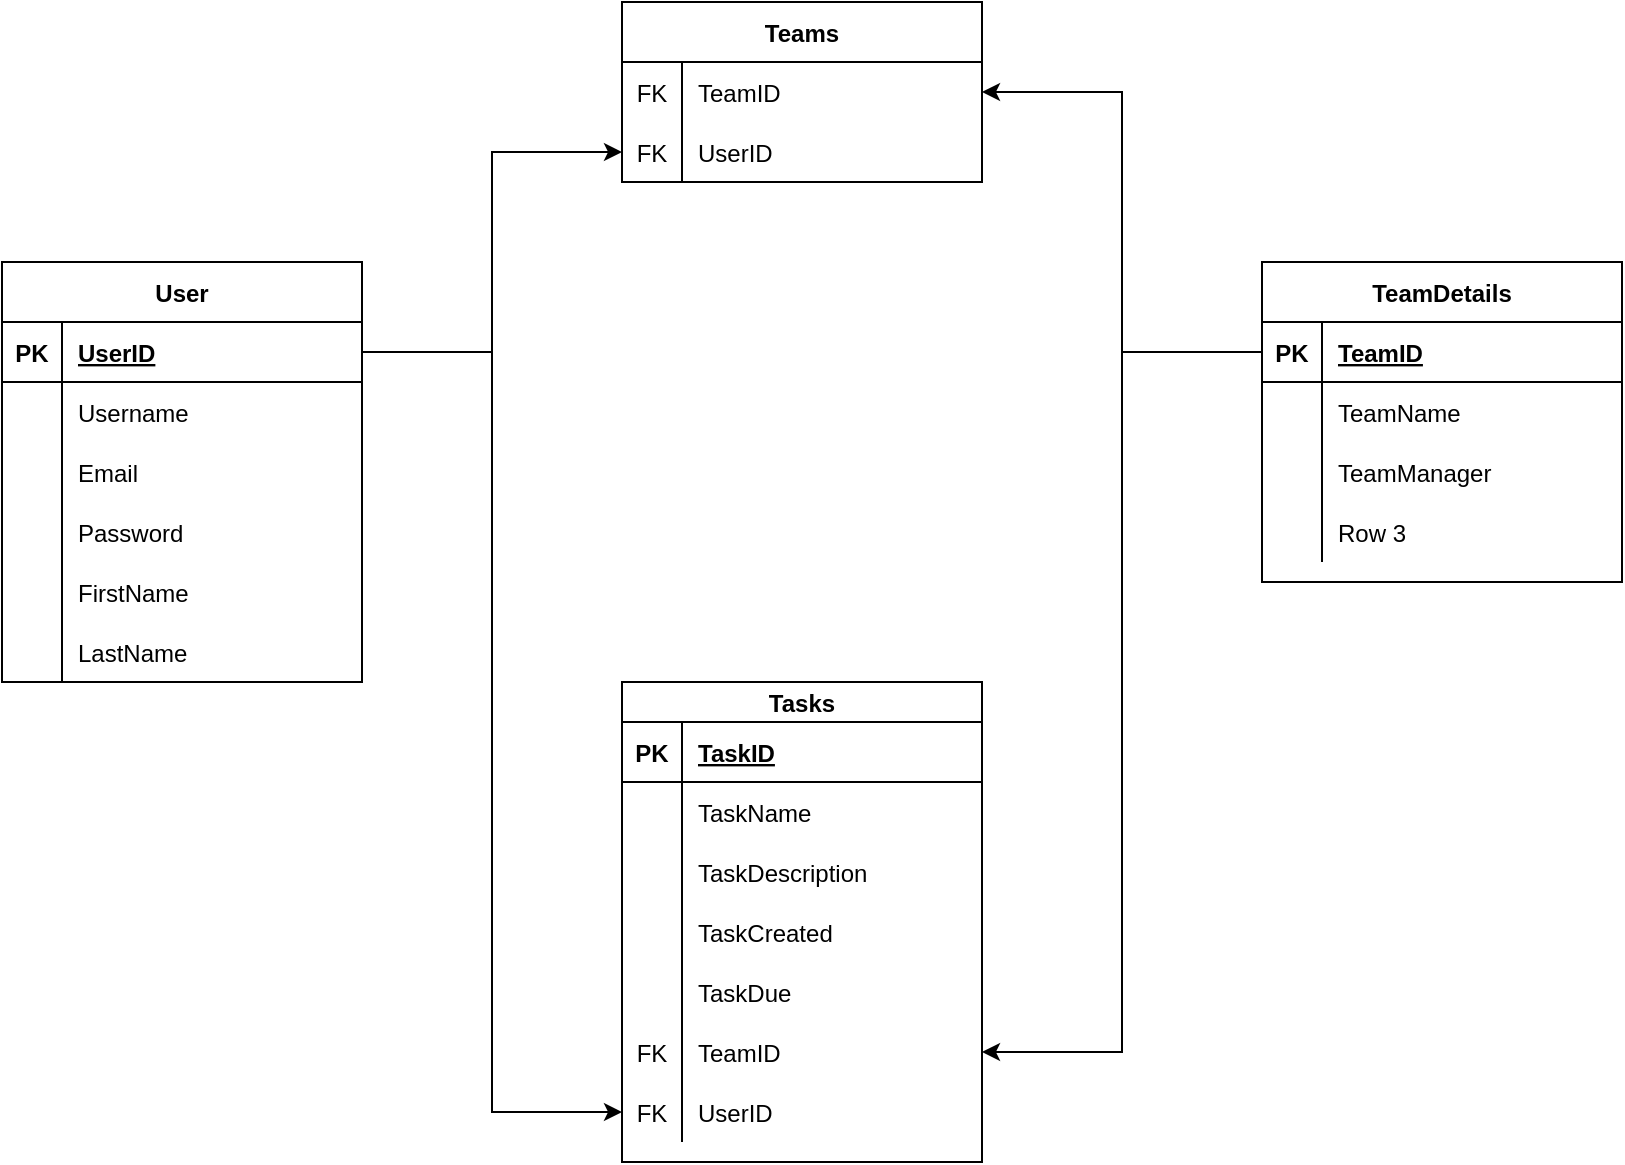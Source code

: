 <mxfile version="14.5.1" type="device"><diagram id="R2lEEEUBdFMjLlhIrx00" name="Page-1"><mxGraphModel dx="1162" dy="503" grid="1" gridSize="10" guides="1" tooltips="1" connect="1" arrows="1" fold="1" page="1" pageScale="1" pageWidth="3300" pageHeight="4681" math="0" shadow="0" extFonts="Permanent Marker^https://fonts.googleapis.com/css?family=Permanent+Marker"><root><mxCell id="0"/><mxCell id="1" parent="0"/><mxCell id="mRUK4n_OXtIDY_zhGgfZ-27" value="User" style="shape=table;startSize=30;container=1;collapsible=1;childLayout=tableLayout;fixedRows=1;rowLines=0;fontStyle=1;align=center;resizeLast=1;" parent="1" vertex="1"><mxGeometry x="10" y="160" width="180" height="210" as="geometry"/></mxCell><mxCell id="mRUK4n_OXtIDY_zhGgfZ-28" value="" style="shape=partialRectangle;collapsible=0;dropTarget=0;pointerEvents=0;fillColor=none;top=0;left=0;bottom=1;right=0;points=[[0,0.5],[1,0.5]];portConstraint=eastwest;" parent="mRUK4n_OXtIDY_zhGgfZ-27" vertex="1"><mxGeometry y="30" width="180" height="30" as="geometry"/></mxCell><mxCell id="mRUK4n_OXtIDY_zhGgfZ-29" value="PK" style="shape=partialRectangle;connectable=0;fillColor=none;top=0;left=0;bottom=0;right=0;fontStyle=1;overflow=hidden;" parent="mRUK4n_OXtIDY_zhGgfZ-28" vertex="1"><mxGeometry width="30" height="30" as="geometry"/></mxCell><mxCell id="mRUK4n_OXtIDY_zhGgfZ-30" value="UserID" style="shape=partialRectangle;connectable=0;fillColor=none;top=0;left=0;bottom=0;right=0;align=left;spacingLeft=6;fontStyle=5;overflow=hidden;" parent="mRUK4n_OXtIDY_zhGgfZ-28" vertex="1"><mxGeometry x="30" width="150" height="30" as="geometry"/></mxCell><mxCell id="mRUK4n_OXtIDY_zhGgfZ-31" value="" style="shape=partialRectangle;collapsible=0;dropTarget=0;pointerEvents=0;fillColor=none;top=0;left=0;bottom=0;right=0;points=[[0,0.5],[1,0.5]];portConstraint=eastwest;" parent="mRUK4n_OXtIDY_zhGgfZ-27" vertex="1"><mxGeometry y="60" width="180" height="30" as="geometry"/></mxCell><mxCell id="mRUK4n_OXtIDY_zhGgfZ-32" value="" style="shape=partialRectangle;connectable=0;fillColor=none;top=0;left=0;bottom=0;right=0;editable=1;overflow=hidden;" parent="mRUK4n_OXtIDY_zhGgfZ-31" vertex="1"><mxGeometry width="30" height="30" as="geometry"/></mxCell><mxCell id="mRUK4n_OXtIDY_zhGgfZ-33" value="Username" style="shape=partialRectangle;connectable=0;fillColor=none;top=0;left=0;bottom=0;right=0;align=left;spacingLeft=6;overflow=hidden;" parent="mRUK4n_OXtIDY_zhGgfZ-31" vertex="1"><mxGeometry x="30" width="150" height="30" as="geometry"/></mxCell><mxCell id="mRUK4n_OXtIDY_zhGgfZ-34" value="" style="shape=partialRectangle;collapsible=0;dropTarget=0;pointerEvents=0;fillColor=none;top=0;left=0;bottom=0;right=0;points=[[0,0.5],[1,0.5]];portConstraint=eastwest;" parent="mRUK4n_OXtIDY_zhGgfZ-27" vertex="1"><mxGeometry y="90" width="180" height="30" as="geometry"/></mxCell><mxCell id="mRUK4n_OXtIDY_zhGgfZ-35" value="" style="shape=partialRectangle;connectable=0;fillColor=none;top=0;left=0;bottom=0;right=0;editable=1;overflow=hidden;" parent="mRUK4n_OXtIDY_zhGgfZ-34" vertex="1"><mxGeometry width="30" height="30" as="geometry"/></mxCell><mxCell id="mRUK4n_OXtIDY_zhGgfZ-36" value="Email" style="shape=partialRectangle;connectable=0;fillColor=none;top=0;left=0;bottom=0;right=0;align=left;spacingLeft=6;overflow=hidden;" parent="mRUK4n_OXtIDY_zhGgfZ-34" vertex="1"><mxGeometry x="30" width="150" height="30" as="geometry"/></mxCell><mxCell id="mRUK4n_OXtIDY_zhGgfZ-37" value="" style="shape=partialRectangle;collapsible=0;dropTarget=0;pointerEvents=0;fillColor=none;top=0;left=0;bottom=0;right=0;points=[[0,0.5],[1,0.5]];portConstraint=eastwest;" parent="mRUK4n_OXtIDY_zhGgfZ-27" vertex="1"><mxGeometry y="120" width="180" height="30" as="geometry"/></mxCell><mxCell id="mRUK4n_OXtIDY_zhGgfZ-38" value="" style="shape=partialRectangle;connectable=0;fillColor=none;top=0;left=0;bottom=0;right=0;editable=1;overflow=hidden;" parent="mRUK4n_OXtIDY_zhGgfZ-37" vertex="1"><mxGeometry width="30" height="30" as="geometry"/></mxCell><mxCell id="mRUK4n_OXtIDY_zhGgfZ-39" value="Password" style="shape=partialRectangle;connectable=0;fillColor=none;top=0;left=0;bottom=0;right=0;align=left;spacingLeft=6;overflow=hidden;" parent="mRUK4n_OXtIDY_zhGgfZ-37" vertex="1"><mxGeometry x="30" width="150" height="30" as="geometry"/></mxCell><mxCell id="mRUK4n_OXtIDY_zhGgfZ-59" value="" style="shape=partialRectangle;collapsible=0;dropTarget=0;pointerEvents=0;fillColor=none;top=0;left=0;bottom=0;right=0;points=[[0,0.5],[1,0.5]];portConstraint=eastwest;" parent="mRUK4n_OXtIDY_zhGgfZ-27" vertex="1"><mxGeometry y="150" width="180" height="30" as="geometry"/></mxCell><mxCell id="mRUK4n_OXtIDY_zhGgfZ-60" value="" style="shape=partialRectangle;connectable=0;fillColor=none;top=0;left=0;bottom=0;right=0;editable=1;overflow=hidden;" parent="mRUK4n_OXtIDY_zhGgfZ-59" vertex="1"><mxGeometry width="30" height="30" as="geometry"/></mxCell><mxCell id="mRUK4n_OXtIDY_zhGgfZ-61" value="FirstName" style="shape=partialRectangle;connectable=0;fillColor=none;top=0;left=0;bottom=0;right=0;align=left;spacingLeft=6;overflow=hidden;" parent="mRUK4n_OXtIDY_zhGgfZ-59" vertex="1"><mxGeometry x="30" width="150" height="30" as="geometry"/></mxCell><mxCell id="mRUK4n_OXtIDY_zhGgfZ-62" value="" style="shape=partialRectangle;collapsible=0;dropTarget=0;pointerEvents=0;fillColor=none;top=0;left=0;bottom=0;right=0;points=[[0,0.5],[1,0.5]];portConstraint=eastwest;" parent="mRUK4n_OXtIDY_zhGgfZ-27" vertex="1"><mxGeometry y="180" width="180" height="30" as="geometry"/></mxCell><mxCell id="mRUK4n_OXtIDY_zhGgfZ-63" value="" style="shape=partialRectangle;connectable=0;fillColor=none;top=0;left=0;bottom=0;right=0;editable=1;overflow=hidden;" parent="mRUK4n_OXtIDY_zhGgfZ-62" vertex="1"><mxGeometry width="30" height="30" as="geometry"/></mxCell><mxCell id="mRUK4n_OXtIDY_zhGgfZ-64" value="LastName" style="shape=partialRectangle;connectable=0;fillColor=none;top=0;left=0;bottom=0;right=0;align=left;spacingLeft=6;overflow=hidden;" parent="mRUK4n_OXtIDY_zhGgfZ-62" vertex="1"><mxGeometry x="30" width="150" height="30" as="geometry"/></mxCell><mxCell id="mRUK4n_OXtIDY_zhGgfZ-65" value="Teams" style="shape=table;startSize=30;container=1;collapsible=1;childLayout=tableLayout;fixedRows=1;rowLines=0;fontStyle=1;align=center;resizeLast=1;" parent="1" vertex="1"><mxGeometry x="320" y="30" width="180" height="90" as="geometry"/></mxCell><mxCell id="mRUK4n_OXtIDY_zhGgfZ-69" value="" style="shape=partialRectangle;collapsible=0;dropTarget=0;pointerEvents=0;fillColor=none;top=0;left=0;bottom=0;right=0;points=[[0,0.5],[1,0.5]];portConstraint=eastwest;" parent="mRUK4n_OXtIDY_zhGgfZ-65" vertex="1"><mxGeometry y="30" width="180" height="30" as="geometry"/></mxCell><mxCell id="mRUK4n_OXtIDY_zhGgfZ-70" value="FK" style="shape=partialRectangle;connectable=0;fillColor=none;top=0;left=0;bottom=0;right=0;editable=1;overflow=hidden;" parent="mRUK4n_OXtIDY_zhGgfZ-69" vertex="1"><mxGeometry width="30" height="30" as="geometry"/></mxCell><mxCell id="mRUK4n_OXtIDY_zhGgfZ-71" value="TeamID" style="shape=partialRectangle;connectable=0;fillColor=none;top=0;left=0;bottom=0;right=0;align=left;spacingLeft=6;overflow=hidden;" parent="mRUK4n_OXtIDY_zhGgfZ-69" vertex="1"><mxGeometry x="30" width="150" height="30" as="geometry"/></mxCell><mxCell id="mRUK4n_OXtIDY_zhGgfZ-94" value="" style="shape=partialRectangle;collapsible=0;dropTarget=0;pointerEvents=0;fillColor=none;top=0;left=0;bottom=0;right=0;points=[[0,0.5],[1,0.5]];portConstraint=eastwest;" parent="mRUK4n_OXtIDY_zhGgfZ-65" vertex="1"><mxGeometry y="60" width="180" height="30" as="geometry"/></mxCell><mxCell id="mRUK4n_OXtIDY_zhGgfZ-95" value="FK" style="shape=partialRectangle;connectable=0;fillColor=none;top=0;left=0;bottom=0;right=0;editable=1;overflow=hidden;" parent="mRUK4n_OXtIDY_zhGgfZ-94" vertex="1"><mxGeometry width="30" height="30" as="geometry"/></mxCell><mxCell id="mRUK4n_OXtIDY_zhGgfZ-96" value="UserID" style="shape=partialRectangle;connectable=0;fillColor=none;top=0;left=0;bottom=0;right=0;align=left;spacingLeft=6;overflow=hidden;" parent="mRUK4n_OXtIDY_zhGgfZ-94" vertex="1"><mxGeometry x="30" width="150" height="30" as="geometry"/></mxCell><mxCell id="mRUK4n_OXtIDY_zhGgfZ-78" value="TeamDetails" style="shape=table;startSize=30;container=1;collapsible=1;childLayout=tableLayout;fixedRows=1;rowLines=0;fontStyle=1;align=center;resizeLast=1;" parent="1" vertex="1"><mxGeometry x="640" y="160" width="180" height="160" as="geometry"/></mxCell><mxCell id="mRUK4n_OXtIDY_zhGgfZ-79" value="" style="shape=partialRectangle;collapsible=0;dropTarget=0;pointerEvents=0;fillColor=none;top=0;left=0;bottom=1;right=0;points=[[0,0.5],[1,0.5]];portConstraint=eastwest;" parent="mRUK4n_OXtIDY_zhGgfZ-78" vertex="1"><mxGeometry y="30" width="180" height="30" as="geometry"/></mxCell><mxCell id="mRUK4n_OXtIDY_zhGgfZ-80" value="PK" style="shape=partialRectangle;connectable=0;fillColor=none;top=0;left=0;bottom=0;right=0;fontStyle=1;overflow=hidden;" parent="mRUK4n_OXtIDY_zhGgfZ-79" vertex="1"><mxGeometry width="30" height="30" as="geometry"/></mxCell><mxCell id="mRUK4n_OXtIDY_zhGgfZ-81" value="TeamID" style="shape=partialRectangle;connectable=0;fillColor=none;top=0;left=0;bottom=0;right=0;align=left;spacingLeft=6;fontStyle=5;overflow=hidden;" parent="mRUK4n_OXtIDY_zhGgfZ-79" vertex="1"><mxGeometry x="30" width="150" height="30" as="geometry"/></mxCell><mxCell id="mRUK4n_OXtIDY_zhGgfZ-82" value="" style="shape=partialRectangle;collapsible=0;dropTarget=0;pointerEvents=0;fillColor=none;top=0;left=0;bottom=0;right=0;points=[[0,0.5],[1,0.5]];portConstraint=eastwest;" parent="mRUK4n_OXtIDY_zhGgfZ-78" vertex="1"><mxGeometry y="60" width="180" height="30" as="geometry"/></mxCell><mxCell id="mRUK4n_OXtIDY_zhGgfZ-83" value="" style="shape=partialRectangle;connectable=0;fillColor=none;top=0;left=0;bottom=0;right=0;editable=1;overflow=hidden;" parent="mRUK4n_OXtIDY_zhGgfZ-82" vertex="1"><mxGeometry width="30" height="30" as="geometry"/></mxCell><mxCell id="mRUK4n_OXtIDY_zhGgfZ-84" value="TeamName" style="shape=partialRectangle;connectable=0;fillColor=none;top=0;left=0;bottom=0;right=0;align=left;spacingLeft=6;overflow=hidden;" parent="mRUK4n_OXtIDY_zhGgfZ-82" vertex="1"><mxGeometry x="30" width="150" height="30" as="geometry"/></mxCell><mxCell id="mRUK4n_OXtIDY_zhGgfZ-85" value="" style="shape=partialRectangle;collapsible=0;dropTarget=0;pointerEvents=0;fillColor=none;top=0;left=0;bottom=0;right=0;points=[[0,0.5],[1,0.5]];portConstraint=eastwest;" parent="mRUK4n_OXtIDY_zhGgfZ-78" vertex="1"><mxGeometry y="90" width="180" height="30" as="geometry"/></mxCell><mxCell id="mRUK4n_OXtIDY_zhGgfZ-86" value="" style="shape=partialRectangle;connectable=0;fillColor=none;top=0;left=0;bottom=0;right=0;editable=1;overflow=hidden;" parent="mRUK4n_OXtIDY_zhGgfZ-85" vertex="1"><mxGeometry width="30" height="30" as="geometry"/></mxCell><mxCell id="mRUK4n_OXtIDY_zhGgfZ-87" value="TeamManager" style="shape=partialRectangle;connectable=0;fillColor=none;top=0;left=0;bottom=0;right=0;align=left;spacingLeft=6;overflow=hidden;" parent="mRUK4n_OXtIDY_zhGgfZ-85" vertex="1"><mxGeometry x="30" width="150" height="30" as="geometry"/></mxCell><mxCell id="mRUK4n_OXtIDY_zhGgfZ-88" value="" style="shape=partialRectangle;collapsible=0;dropTarget=0;pointerEvents=0;fillColor=none;top=0;left=0;bottom=0;right=0;points=[[0,0.5],[1,0.5]];portConstraint=eastwest;" parent="mRUK4n_OXtIDY_zhGgfZ-78" vertex="1"><mxGeometry y="120" width="180" height="30" as="geometry"/></mxCell><mxCell id="mRUK4n_OXtIDY_zhGgfZ-89" value="" style="shape=partialRectangle;connectable=0;fillColor=none;top=0;left=0;bottom=0;right=0;editable=1;overflow=hidden;" parent="mRUK4n_OXtIDY_zhGgfZ-88" vertex="1"><mxGeometry width="30" height="30" as="geometry"/></mxCell><mxCell id="mRUK4n_OXtIDY_zhGgfZ-90" value="Row 3" style="shape=partialRectangle;connectable=0;fillColor=none;top=0;left=0;bottom=0;right=0;align=left;spacingLeft=6;overflow=hidden;" parent="mRUK4n_OXtIDY_zhGgfZ-88" vertex="1"><mxGeometry x="30" width="150" height="30" as="geometry"/></mxCell><mxCell id="mRUK4n_OXtIDY_zhGgfZ-98" value="Tasks" style="shape=table;startSize=20;container=1;collapsible=1;childLayout=tableLayout;fixedRows=1;rowLines=0;fontStyle=1;align=center;resizeLast=1;" parent="1" vertex="1"><mxGeometry x="320" y="370" width="180" height="240" as="geometry"/></mxCell><mxCell id="mRUK4n_OXtIDY_zhGgfZ-99" value="" style="shape=partialRectangle;collapsible=0;dropTarget=0;pointerEvents=0;fillColor=none;top=0;left=0;bottom=1;right=0;points=[[0,0.5],[1,0.5]];portConstraint=eastwest;" parent="mRUK4n_OXtIDY_zhGgfZ-98" vertex="1"><mxGeometry y="20" width="180" height="30" as="geometry"/></mxCell><mxCell id="mRUK4n_OXtIDY_zhGgfZ-100" value="PK" style="shape=partialRectangle;connectable=0;fillColor=none;top=0;left=0;bottom=0;right=0;fontStyle=1;overflow=hidden;" parent="mRUK4n_OXtIDY_zhGgfZ-99" vertex="1"><mxGeometry width="30" height="30" as="geometry"/></mxCell><mxCell id="mRUK4n_OXtIDY_zhGgfZ-101" value="TaskID" style="shape=partialRectangle;connectable=0;fillColor=none;top=0;left=0;bottom=0;right=0;align=left;spacingLeft=6;fontStyle=5;overflow=hidden;" parent="mRUK4n_OXtIDY_zhGgfZ-99" vertex="1"><mxGeometry x="30" width="150" height="30" as="geometry"/></mxCell><mxCell id="mRUK4n_OXtIDY_zhGgfZ-102" value="" style="shape=partialRectangle;collapsible=0;dropTarget=0;pointerEvents=0;fillColor=none;top=0;left=0;bottom=0;right=0;points=[[0,0.5],[1,0.5]];portConstraint=eastwest;" parent="mRUK4n_OXtIDY_zhGgfZ-98" vertex="1"><mxGeometry y="50" width="180" height="30" as="geometry"/></mxCell><mxCell id="mRUK4n_OXtIDY_zhGgfZ-103" value="" style="shape=partialRectangle;connectable=0;fillColor=none;top=0;left=0;bottom=0;right=0;editable=1;overflow=hidden;" parent="mRUK4n_OXtIDY_zhGgfZ-102" vertex="1"><mxGeometry width="30" height="30" as="geometry"/></mxCell><mxCell id="mRUK4n_OXtIDY_zhGgfZ-104" value="TaskName" style="shape=partialRectangle;connectable=0;fillColor=none;top=0;left=0;bottom=0;right=0;align=left;spacingLeft=6;overflow=hidden;" parent="mRUK4n_OXtIDY_zhGgfZ-102" vertex="1"><mxGeometry x="30" width="150" height="30" as="geometry"/></mxCell><mxCell id="mRUK4n_OXtIDY_zhGgfZ-105" value="" style="shape=partialRectangle;collapsible=0;dropTarget=0;pointerEvents=0;fillColor=none;top=0;left=0;bottom=0;right=0;points=[[0,0.5],[1,0.5]];portConstraint=eastwest;" parent="mRUK4n_OXtIDY_zhGgfZ-98" vertex="1"><mxGeometry y="80" width="180" height="30" as="geometry"/></mxCell><mxCell id="mRUK4n_OXtIDY_zhGgfZ-106" value="" style="shape=partialRectangle;connectable=0;fillColor=none;top=0;left=0;bottom=0;right=0;editable=1;overflow=hidden;" parent="mRUK4n_OXtIDY_zhGgfZ-105" vertex="1"><mxGeometry width="30" height="30" as="geometry"/></mxCell><mxCell id="mRUK4n_OXtIDY_zhGgfZ-107" value="TaskDescription" style="shape=partialRectangle;connectable=0;fillColor=none;top=0;left=0;bottom=0;right=0;align=left;spacingLeft=6;overflow=hidden;" parent="mRUK4n_OXtIDY_zhGgfZ-105" vertex="1"><mxGeometry x="30" width="150" height="30" as="geometry"/></mxCell><mxCell id="mRUK4n_OXtIDY_zhGgfZ-108" value="" style="shape=partialRectangle;collapsible=0;dropTarget=0;pointerEvents=0;fillColor=none;top=0;left=0;bottom=0;right=0;points=[[0,0.5],[1,0.5]];portConstraint=eastwest;" parent="mRUK4n_OXtIDY_zhGgfZ-98" vertex="1"><mxGeometry y="110" width="180" height="30" as="geometry"/></mxCell><mxCell id="mRUK4n_OXtIDY_zhGgfZ-109" value="" style="shape=partialRectangle;connectable=0;fillColor=none;top=0;left=0;bottom=0;right=0;editable=1;overflow=hidden;" parent="mRUK4n_OXtIDY_zhGgfZ-108" vertex="1"><mxGeometry width="30" height="30" as="geometry"/></mxCell><mxCell id="mRUK4n_OXtIDY_zhGgfZ-110" value="TaskCreated" style="shape=partialRectangle;connectable=0;fillColor=none;top=0;left=0;bottom=0;right=0;align=left;spacingLeft=6;overflow=hidden;" parent="mRUK4n_OXtIDY_zhGgfZ-108" vertex="1"><mxGeometry x="30" width="150" height="30" as="geometry"/></mxCell><mxCell id="mRUK4n_OXtIDY_zhGgfZ-111" value="" style="shape=partialRectangle;collapsible=0;dropTarget=0;pointerEvents=0;fillColor=none;top=0;left=0;bottom=0;right=0;points=[[0,0.5],[1,0.5]];portConstraint=eastwest;" parent="mRUK4n_OXtIDY_zhGgfZ-98" vertex="1"><mxGeometry y="140" width="180" height="30" as="geometry"/></mxCell><mxCell id="mRUK4n_OXtIDY_zhGgfZ-112" value="" style="shape=partialRectangle;connectable=0;fillColor=none;top=0;left=0;bottom=0;right=0;editable=1;overflow=hidden;" parent="mRUK4n_OXtIDY_zhGgfZ-111" vertex="1"><mxGeometry width="30" height="30" as="geometry"/></mxCell><mxCell id="mRUK4n_OXtIDY_zhGgfZ-113" value="TaskDue" style="shape=partialRectangle;connectable=0;fillColor=none;top=0;left=0;bottom=0;right=0;align=left;spacingLeft=6;overflow=hidden;" parent="mRUK4n_OXtIDY_zhGgfZ-111" vertex="1"><mxGeometry x="30" width="150" height="30" as="geometry"/></mxCell><mxCell id="mRUK4n_OXtIDY_zhGgfZ-114" value="" style="shape=partialRectangle;collapsible=0;dropTarget=0;pointerEvents=0;fillColor=none;top=0;left=0;bottom=0;right=0;points=[[0,0.5],[1,0.5]];portConstraint=eastwest;" parent="mRUK4n_OXtIDY_zhGgfZ-98" vertex="1"><mxGeometry y="170" width="180" height="30" as="geometry"/></mxCell><mxCell id="mRUK4n_OXtIDY_zhGgfZ-115" value="FK" style="shape=partialRectangle;connectable=0;fillColor=none;top=0;left=0;bottom=0;right=0;editable=1;overflow=hidden;" parent="mRUK4n_OXtIDY_zhGgfZ-114" vertex="1"><mxGeometry width="30" height="30" as="geometry"/></mxCell><mxCell id="mRUK4n_OXtIDY_zhGgfZ-116" value="TeamID" style="shape=partialRectangle;connectable=0;fillColor=none;top=0;left=0;bottom=0;right=0;align=left;spacingLeft=6;overflow=hidden;" parent="mRUK4n_OXtIDY_zhGgfZ-114" vertex="1"><mxGeometry x="30" width="150" height="30" as="geometry"/></mxCell><mxCell id="mRUK4n_OXtIDY_zhGgfZ-117" value="" style="shape=partialRectangle;collapsible=0;dropTarget=0;pointerEvents=0;fillColor=none;top=0;left=0;bottom=0;right=0;points=[[0,0.5],[1,0.5]];portConstraint=eastwest;" parent="mRUK4n_OXtIDY_zhGgfZ-98" vertex="1"><mxGeometry y="200" width="180" height="30" as="geometry"/></mxCell><mxCell id="mRUK4n_OXtIDY_zhGgfZ-118" value="FK" style="shape=partialRectangle;connectable=0;fillColor=none;top=0;left=0;bottom=0;right=0;editable=1;overflow=hidden;" parent="mRUK4n_OXtIDY_zhGgfZ-117" vertex="1"><mxGeometry width="30" height="30" as="geometry"/></mxCell><mxCell id="mRUK4n_OXtIDY_zhGgfZ-119" value="UserID" style="shape=partialRectangle;connectable=0;fillColor=none;top=0;left=0;bottom=0;right=0;align=left;spacingLeft=6;overflow=hidden;" parent="mRUK4n_OXtIDY_zhGgfZ-117" vertex="1"><mxGeometry x="30" width="150" height="30" as="geometry"/></mxCell><mxCell id="mRUK4n_OXtIDY_zhGgfZ-123" style="edgeStyle=orthogonalEdgeStyle;rounded=0;orthogonalLoop=1;jettySize=auto;html=1;exitX=1;exitY=0.5;exitDx=0;exitDy=0;entryX=0;entryY=0.5;entryDx=0;entryDy=0;" parent="1" source="mRUK4n_OXtIDY_zhGgfZ-28" target="mRUK4n_OXtIDY_zhGgfZ-94" edge="1"><mxGeometry relative="1" as="geometry"/></mxCell><mxCell id="mONg854kmCpi1AdJUVYI-28" style="edgeStyle=orthogonalEdgeStyle;rounded=0;orthogonalLoop=1;jettySize=auto;html=1;exitX=0;exitY=0.5;exitDx=0;exitDy=0;entryX=1;entryY=0.5;entryDx=0;entryDy=0;" parent="1" source="mRUK4n_OXtIDY_zhGgfZ-79" target="mRUK4n_OXtIDY_zhGgfZ-69" edge="1"><mxGeometry relative="1" as="geometry"/></mxCell><mxCell id="mONg854kmCpi1AdJUVYI-41" style="edgeStyle=orthogonalEdgeStyle;rounded=0;sketch=0;orthogonalLoop=1;jettySize=auto;html=1;exitX=1;exitY=0.5;exitDx=0;exitDy=0;entryX=0;entryY=0.5;entryDx=0;entryDy=0;" parent="1" source="mRUK4n_OXtIDY_zhGgfZ-28" target="mRUK4n_OXtIDY_zhGgfZ-117" edge="1"><mxGeometry relative="1" as="geometry"/></mxCell><mxCell id="mONg854kmCpi1AdJUVYI-42" style="edgeStyle=orthogonalEdgeStyle;rounded=0;sketch=0;orthogonalLoop=1;jettySize=auto;html=1;exitX=0;exitY=0.5;exitDx=0;exitDy=0;entryX=1;entryY=0.5;entryDx=0;entryDy=0;" parent="1" source="mRUK4n_OXtIDY_zhGgfZ-79" target="mRUK4n_OXtIDY_zhGgfZ-114" edge="1"><mxGeometry relative="1" as="geometry"/></mxCell></root></mxGraphModel></diagram></mxfile>